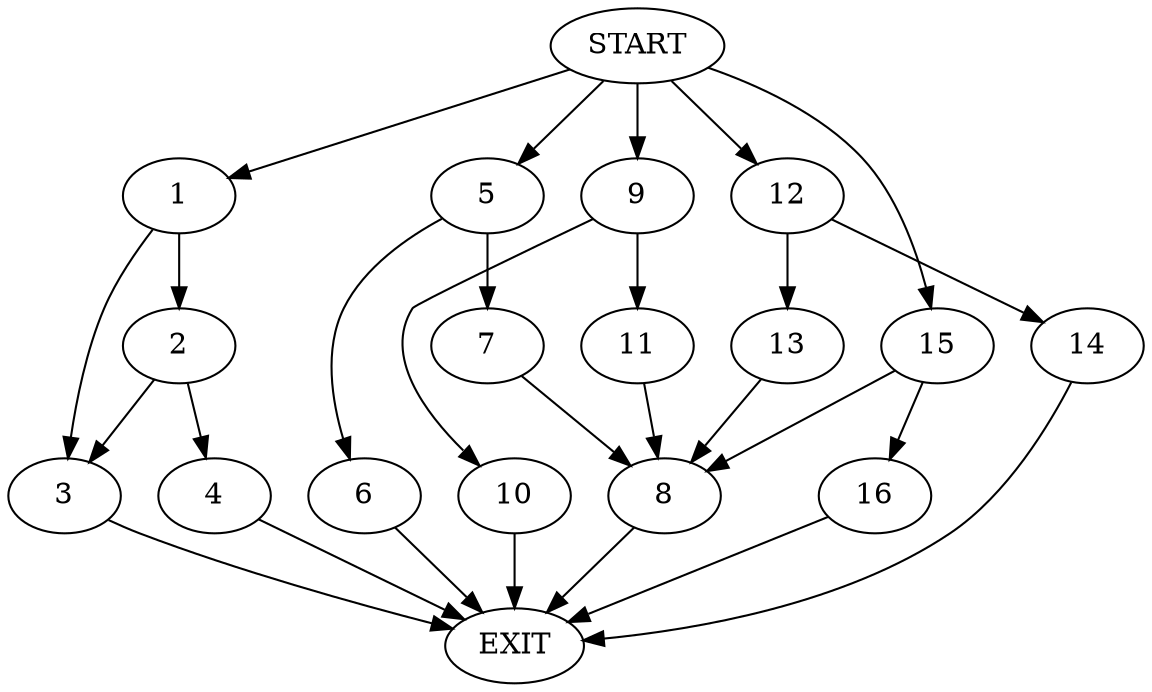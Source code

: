digraph {
0 [label="START"]
17 [label="EXIT"]
0 -> 1
1 -> 2
1 -> 3
2 -> 3
2 -> 4
3 -> 17
4 -> 17
0 -> 5
5 -> 6
5 -> 7
6 -> 17
7 -> 8
8 -> 17
0 -> 9
9 -> 10
9 -> 11
10 -> 17
11 -> 8
0 -> 12
12 -> 13
12 -> 14
13 -> 8
14 -> 17
0 -> 15
15 -> 16
15 -> 8
16 -> 17
}

